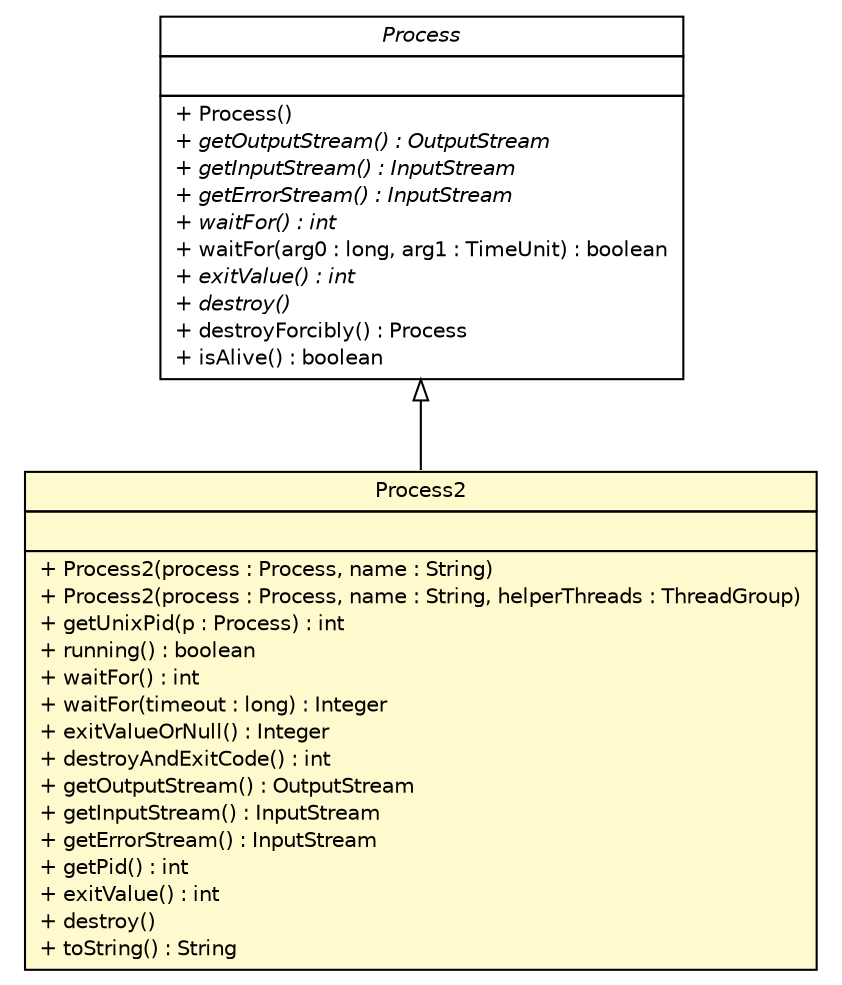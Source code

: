#!/usr/local/bin/dot
#
# Class diagram 
# Generated by UMLGraph version R5_6 (http://www.umlgraph.org/)
#

digraph G {
	edge [fontname="Helvetica",fontsize=10,labelfontname="Helvetica",labelfontsize=10];
	node [fontname="Helvetica",fontsize=10,shape=plaintext];
	nodesep=0.25;
	ranksep=0.5;
	// sorcer.util.Process2
	c419780 [label=<<table title="sorcer.util.Process2" border="0" cellborder="1" cellspacing="0" cellpadding="2" port="p" bgcolor="lemonChiffon" href="./Process2.html">
		<tr><td><table border="0" cellspacing="0" cellpadding="1">
<tr><td align="center" balign="center"> Process2 </td></tr>
		</table></td></tr>
		<tr><td><table border="0" cellspacing="0" cellpadding="1">
<tr><td align="left" balign="left">  </td></tr>
		</table></td></tr>
		<tr><td><table border="0" cellspacing="0" cellpadding="1">
<tr><td align="left" balign="left"> + Process2(process : Process, name : String) </td></tr>
<tr><td align="left" balign="left"> + Process2(process : Process, name : String, helperThreads : ThreadGroup) </td></tr>
<tr><td align="left" balign="left"> + getUnixPid(p : Process) : int </td></tr>
<tr><td align="left" balign="left"> + running() : boolean </td></tr>
<tr><td align="left" balign="left"> + waitFor() : int </td></tr>
<tr><td align="left" balign="left"> + waitFor(timeout : long) : Integer </td></tr>
<tr><td align="left" balign="left"> + exitValueOrNull() : Integer </td></tr>
<tr><td align="left" balign="left"> + destroyAndExitCode() : int </td></tr>
<tr><td align="left" balign="left"> + getOutputStream() : OutputStream </td></tr>
<tr><td align="left" balign="left"> + getInputStream() : InputStream </td></tr>
<tr><td align="left" balign="left"> + getErrorStream() : InputStream </td></tr>
<tr><td align="left" balign="left"> + getPid() : int </td></tr>
<tr><td align="left" balign="left"> + exitValue() : int </td></tr>
<tr><td align="left" balign="left"> + destroy() </td></tr>
<tr><td align="left" balign="left"> + toString() : String </td></tr>
		</table></td></tr>
		</table>>, URL="./Process2.html", fontname="Helvetica", fontcolor="black", fontsize=10.0];
	//sorcer.util.Process2 extends java.lang.Process
	c420496:p -> c419780:p [dir=back,arrowtail=empty];
	// java.lang.Process
	c420496 [label=<<table title="java.lang.Process" border="0" cellborder="1" cellspacing="0" cellpadding="2" port="p" href="http://docs.oracle.com/javase/7/docs/api/java/lang/Process.html">
		<tr><td><table border="0" cellspacing="0" cellpadding="1">
<tr><td align="center" balign="center"><font face="Helvetica-Oblique"> Process </font></td></tr>
		</table></td></tr>
		<tr><td><table border="0" cellspacing="0" cellpadding="1">
<tr><td align="left" balign="left">  </td></tr>
		</table></td></tr>
		<tr><td><table border="0" cellspacing="0" cellpadding="1">
<tr><td align="left" balign="left"> + Process() </td></tr>
<tr><td align="left" balign="left"><font face="Helvetica-Oblique" point-size="10.0"> + getOutputStream() : OutputStream </font></td></tr>
<tr><td align="left" balign="left"><font face="Helvetica-Oblique" point-size="10.0"> + getInputStream() : InputStream </font></td></tr>
<tr><td align="left" balign="left"><font face="Helvetica-Oblique" point-size="10.0"> + getErrorStream() : InputStream </font></td></tr>
<tr><td align="left" balign="left"><font face="Helvetica-Oblique" point-size="10.0"> + waitFor() : int </font></td></tr>
<tr><td align="left" balign="left"> + waitFor(arg0 : long, arg1 : TimeUnit) : boolean </td></tr>
<tr><td align="left" balign="left"><font face="Helvetica-Oblique" point-size="10.0"> + exitValue() : int </font></td></tr>
<tr><td align="left" balign="left"><font face="Helvetica-Oblique" point-size="10.0"> + destroy() </font></td></tr>
<tr><td align="left" balign="left"> + destroyForcibly() : Process </td></tr>
<tr><td align="left" balign="left"> + isAlive() : boolean </td></tr>
		</table></td></tr>
		</table>>, URL="http://docs.oracle.com/javase/7/docs/api/java/lang/Process.html", fontname="Helvetica", fontcolor="black", fontsize=10.0];
}

